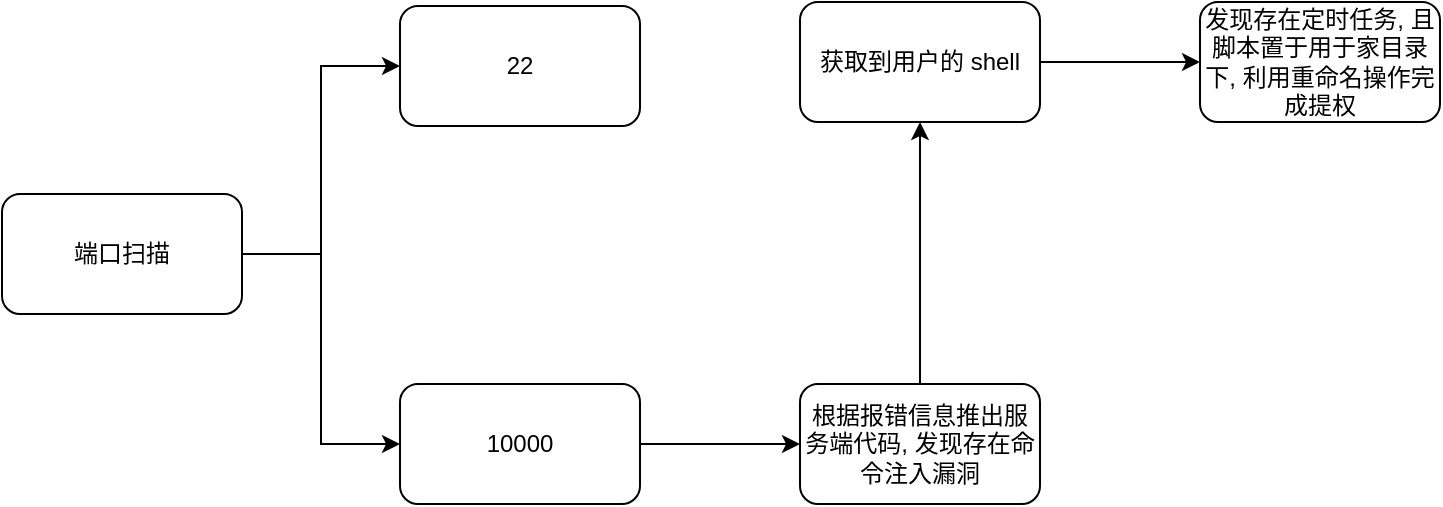 <mxfile version="21.8.2" type="github">
  <diagram name="第 1 页" id="fUZwLxiJrdRn_fINZKKO">
    <mxGraphModel dx="1050" dy="581" grid="0" gridSize="10" guides="1" tooltips="1" connect="1" arrows="1" fold="1" page="0" pageScale="1" pageWidth="827" pageHeight="1169" math="0" shadow="0">
      <root>
        <mxCell id="0" />
        <mxCell id="1" parent="0" />
        <mxCell id="VgVcVVtPJcum4-FEcBbq-3" value="" style="edgeStyle=orthogonalEdgeStyle;rounded=0;orthogonalLoop=1;jettySize=auto;html=1;entryX=0;entryY=0.5;entryDx=0;entryDy=0;" edge="1" parent="1" source="VgVcVVtPJcum4-FEcBbq-1" target="VgVcVVtPJcum4-FEcBbq-2">
          <mxGeometry relative="1" as="geometry" />
        </mxCell>
        <mxCell id="VgVcVVtPJcum4-FEcBbq-5" value="" style="edgeStyle=orthogonalEdgeStyle;rounded=0;orthogonalLoop=1;jettySize=auto;html=1;entryX=0;entryY=0.5;entryDx=0;entryDy=0;" edge="1" parent="1" source="VgVcVVtPJcum4-FEcBbq-1" target="VgVcVVtPJcum4-FEcBbq-4">
          <mxGeometry relative="1" as="geometry" />
        </mxCell>
        <mxCell id="VgVcVVtPJcum4-FEcBbq-1" value="端口扫描" style="rounded=1;whiteSpace=wrap;html=1;" vertex="1" parent="1">
          <mxGeometry x="120" y="206" width="120" height="60" as="geometry" />
        </mxCell>
        <mxCell id="VgVcVVtPJcum4-FEcBbq-7" value="" style="edgeStyle=orthogonalEdgeStyle;rounded=0;orthogonalLoop=1;jettySize=auto;html=1;" edge="1" parent="1" source="VgVcVVtPJcum4-FEcBbq-2" target="VgVcVVtPJcum4-FEcBbq-6">
          <mxGeometry relative="1" as="geometry" />
        </mxCell>
        <mxCell id="VgVcVVtPJcum4-FEcBbq-2" value="10000" style="whiteSpace=wrap;html=1;rounded=1;" vertex="1" parent="1">
          <mxGeometry x="319" y="301" width="120" height="60" as="geometry" />
        </mxCell>
        <mxCell id="VgVcVVtPJcum4-FEcBbq-4" value="22" style="whiteSpace=wrap;html=1;rounded=1;" vertex="1" parent="1">
          <mxGeometry x="319" y="112" width="120" height="60" as="geometry" />
        </mxCell>
        <mxCell id="VgVcVVtPJcum4-FEcBbq-9" value="" style="edgeStyle=orthogonalEdgeStyle;rounded=0;orthogonalLoop=1;jettySize=auto;html=1;" edge="1" parent="1" source="VgVcVVtPJcum4-FEcBbq-6" target="VgVcVVtPJcum4-FEcBbq-8">
          <mxGeometry relative="1" as="geometry" />
        </mxCell>
        <mxCell id="VgVcVVtPJcum4-FEcBbq-6" value="根据报错信息推出服务端代码, 发现存在命令注入漏洞" style="whiteSpace=wrap;html=1;rounded=1;" vertex="1" parent="1">
          <mxGeometry x="519" y="301" width="120" height="60" as="geometry" />
        </mxCell>
        <mxCell id="VgVcVVtPJcum4-FEcBbq-11" value="" style="edgeStyle=orthogonalEdgeStyle;rounded=0;orthogonalLoop=1;jettySize=auto;html=1;" edge="1" parent="1" source="VgVcVVtPJcum4-FEcBbq-8" target="VgVcVVtPJcum4-FEcBbq-10">
          <mxGeometry relative="1" as="geometry" />
        </mxCell>
        <mxCell id="VgVcVVtPJcum4-FEcBbq-8" value="获取到用户的 shell" style="whiteSpace=wrap;html=1;rounded=1;" vertex="1" parent="1">
          <mxGeometry x="519" y="110" width="120" height="60" as="geometry" />
        </mxCell>
        <mxCell id="VgVcVVtPJcum4-FEcBbq-10" value="发现存在定时任务, 且脚本置于用于家目录下, 利用重命名操作完成提权" style="whiteSpace=wrap;html=1;rounded=1;" vertex="1" parent="1">
          <mxGeometry x="719" y="110" width="120" height="60" as="geometry" />
        </mxCell>
      </root>
    </mxGraphModel>
  </diagram>
</mxfile>
